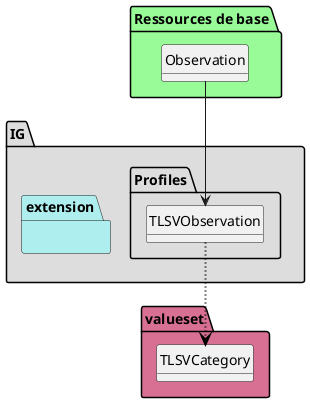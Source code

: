 @startuml
set namespaceSeparator ?
hide circle
hide class fields

package IG #DDDDDD{

     package Profiles #DDDDDD{

        class TLSVObservation{

             Observation.identifier => [None..None]
             Observation.status => [None..None]
             Observation.category => [None..None]
             Observation.code => [None..None]
             Observation.subject => [1..None]
             Observation.encounter => [None..None]
             Observation.effective[x] => [1..None]
             Observation.issued => [None..None]
             Observation.performer => [None..None]
             Observation.value[x] => [None..None]
             Observation.dataAbsentReason => [None..None]
             Observation.interpretation => [None..None]
             Observation.note => [None..None]
             Observation.bodySite => [None..None]
             Observation.method => [None..None]
             Observation.device => [None..None]
             Observation.referenceRange => [None..None]
             Observation.derivedFrom => [None..None]
             Observation.component => [None..None]
         }

     }
     package extension #paleturquoise {


         }
     }
     package valueset #PaleVioletRed{

        class TLSVCategory  

     TLSVObservation -[#black,dotted,thickness=2]-> TLSVCategory
       }

package "Ressources de base" #palegreen {

 class "Observation" as  classc680d437163cc6bab4f9bdb35c3073d0 

    classc680d437163cc6bab4f9bdb35c3073d0 --> TLSVObservation
}
@enduml